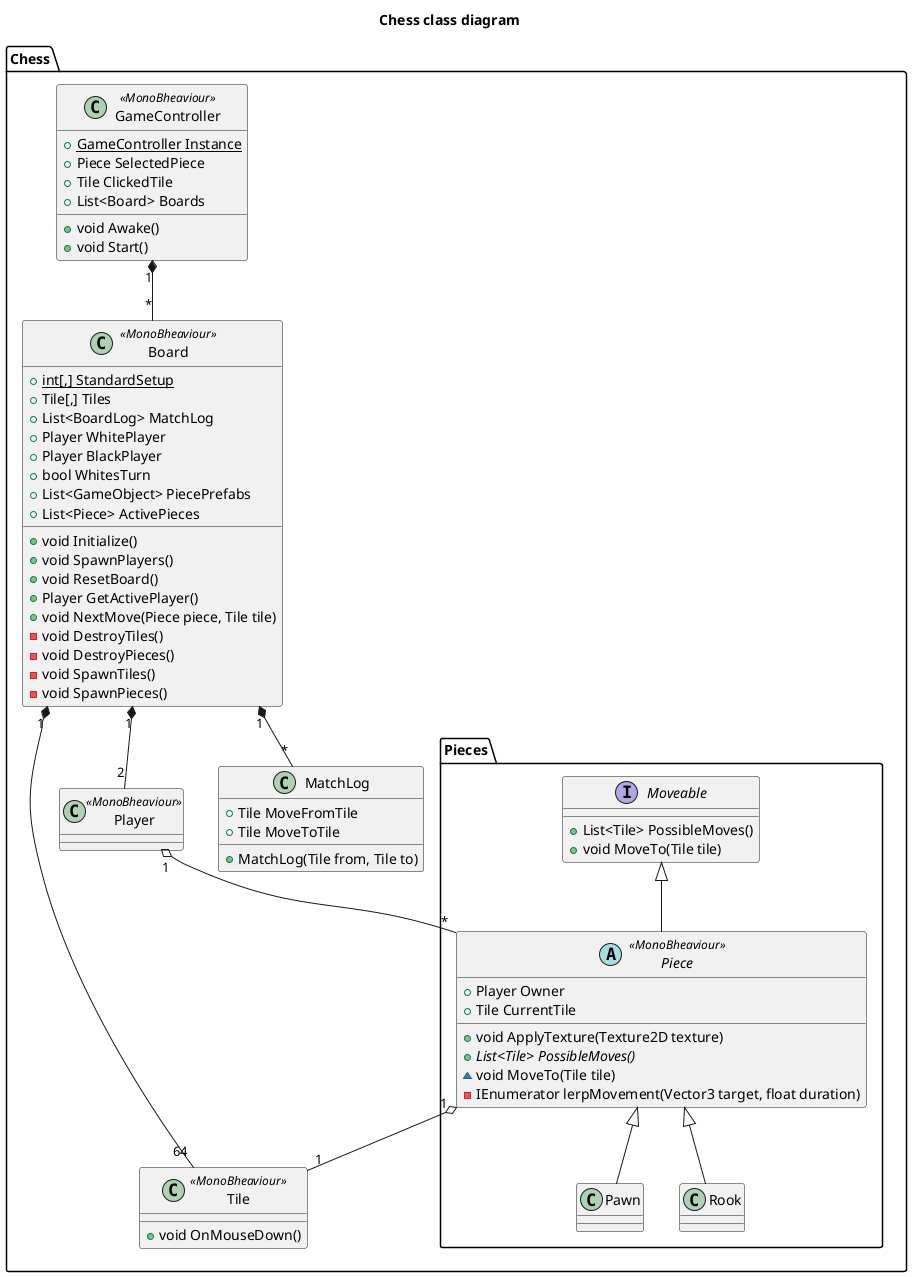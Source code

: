 @startuml Chess class diagram

title Chess class diagram

namespace Chess {
    class GameController <<MonoBheaviour>>{
        + {static} GameController Instance
        + Piece SelectedPiece
        + Tile ClickedTile
        + List<Board> Boards
        + void Awake()
        + void Start()
    }

    class MatchLog{
        + Tile MoveFromTile
        + Tile MoveToTile
        + MatchLog(Tile from, Tile to)
    }

    class Board <<MonoBheaviour>> {
        + {static} int[,] StandardSetup
        + Tile[,] Tiles
        + List<BoardLog> MatchLog
        + Player WhitePlayer
        + Player BlackPlayer
        + bool WhitesTurn
        + List<GameObject> PiecePrefabs
        + List<Piece> ActivePieces
        + void Initialize()
        + void SpawnPlayers()
        + void ResetBoard()
        + Player GetActivePlayer()
        + void NextMove(Piece piece, Tile tile)
        - void DestroyTiles()
        - void DestroyPieces()
        - void SpawnTiles()
        - void SpawnPieces()
    }

    class Tile <<MonoBheaviour>>{
        + void OnMouseDown()
    }

    class Player <<MonoBheaviour>> {

    }

    namespace Pieces {
        interface Moveable {
            + List<Tile> PossibleMoves()
            + void MoveTo(Tile tile)
        }
        abstract class Piece <<MonoBheaviour>> {
            + Player Owner
            + Tile CurrentTile
            + void ApplyTexture(Texture2D texture)
            + {abstract} List<Tile> PossibleMoves()
            ~ void MoveTo(Tile tile)
            - IEnumerator lerpMovement(Vector3 target, float duration)
        }

        class Pawn {}
        class Rook {}
    }

}

Chess.GameController "1" *-- "*" Chess.Board
Chess.Board "1" *-- "64" Chess.Tile
Chess.Board "1" *-- "*" Chess.MatchLog
Chess.Board "1" *-- "2" Chess.Player
Chess.Player "1" o-- "*" Chess.Pieces.Piece
Chess.Pieces.Piece "1" o-- "1" Chess.Tile

Chess.Pieces.Piece -up-|> Chess.Pieces.Moveable
Chess.Pieces.Piece <|-- Chess.Pieces.Pawn
Chess.Pieces.Piece <|-- Chess.Pieces.Rook


@enduml